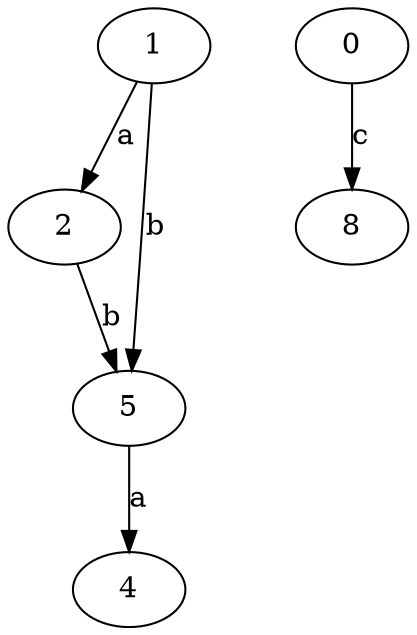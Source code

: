 strict digraph  {
2;
0;
4;
5;
1;
8;
2 -> 5  [label=b];
0 -> 8  [label=c];
5 -> 4  [label=a];
1 -> 2  [label=a];
1 -> 5  [label=b];
}
